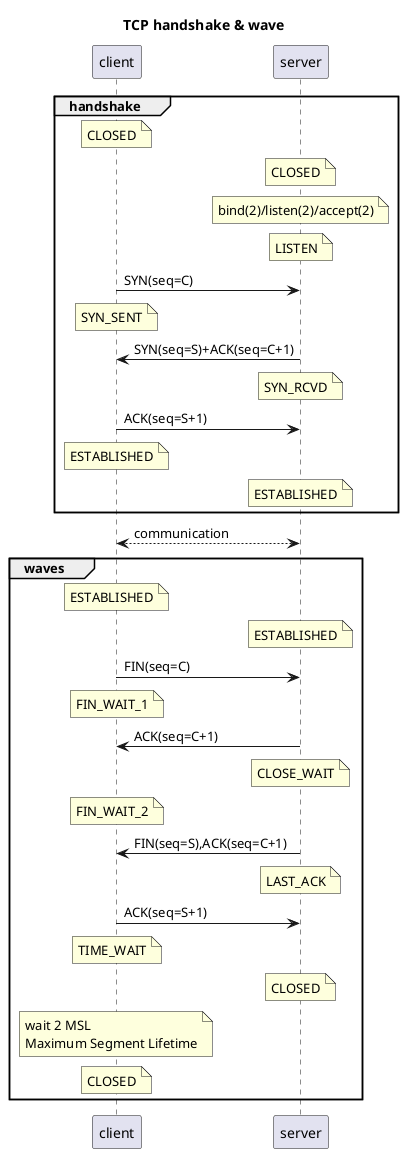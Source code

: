   TCP handshake & wave
^^^^^^^^^^^^^^^^^^^^^^^^^^


                                 TCP handshake & wave

                          ┌──────┐                 ┌──────┐
                          │client│                 │server│
                          └──┬───┘                 └──┬───┘
                             │                        │
                ╔════════════╤════════════════════════╪═════════════════════╗
                ║ HANDSHAKE  │                        │                     ║
                ╟────────╔════════╗                   │                     ║
                ║        ║CLOSED ░║                   │                     ║
                ║        ╚═══╤════╝                   │                     ║
                ║            │                    ╔═══╧════╗                ║
                ║            │                    ║CLOSED ░║                ║
                ║            │                    ╚═══╤════╝                ║
                ║            │          ╔═════════════╧═══════════════╗     ║
                ║            │          ║bind(2)/listen(2)/accept(2) ░║     ║
                ║            │          ╚═════════════╤═══════════════╝     ║
                ║            │                    ╔═══╧════╗                ║
                ║            │                    ║LISTEN ░║                ║
                ║            │                    ╚═══╤════╝                ║
                ║            │       SYN(seq=C)       │                     ║
                ║            │ ───────────────────────>                     ║
                ║            │                        │                     ║
                ║       ╔════╧═════╗                  │                     ║
                ║       ║SYN_SENT ░║                  │                     ║
                ║       ╚════╤═════╝                  │                     ║
                ║            │ SYN(seq=S)+ACK(seq=C+1)│                     ║
                ║            │ <───────────────────────                     ║
                ║            │                        │                     ║
                ║            │                   ╔════╧═════╗               ║
                ║            │                   ║SYN_RCVD ░║               ║
                ║            │                   ╚════╤═════╝               ║
                ║            │      ACK(seq=S+1)      │                     ║
                ║            │ ───────────────────────>                     ║
                ║            │                        │                     ║
                ║      ╔═════╧═══════╗                │                     ║
                ║      ║ESTABLISHED ░║                │                     ║
                ║      ╚═════╤═══════╝                │                     ║
                ║            │                  ╔═════╧═══════╗             ║
                ║            │                  ║ESTABLISHED ░║             ║
                ╚════════════╪══════════════════╚═════════════╝═════════════╝
                             │                        │
                             │      communication     │
                             │ <─ ─ ─ ─ ─ ─ ─ ─ ─ ─ ─ >
                             │                        │
                             │                        │
         ╔════════╤══════════╪════════════════════════╪═════════════╗
         ║ WAVES  │          │                        │             ║
         ╟────────┘    ╔═════╧═══════╗                │             ║
         ║             ║ESTABLISHED ░║                │             ║
         ║             ╚═════╤═══════╝                │             ║
         ║                   │                  ╔═════╧═══════╗     ║
         ║                   │                  ║ESTABLISHED ░║     ║
         ║                   │                  ╚═════╤═══════╝     ║
         ║                   │       FIN(seq=C)       │             ║
         ║                   │ ───────────────────────>             ║
         ║                   │                        │             ║
         ║             ╔═════╧══════╗                 │             ║
         ║             ║FIN_WAIT_1 ░║                 │             ║
         ║             ╚═════╤══════╝                 │             ║
         ║                   │      ACK(seq=C+1)      │             ║
         ║                   │ <───────────────────────             ║
         ║                   │                        │             ║
         ║                   │                  ╔═════╧══════╗      ║
         ║                   │                  ║CLOSE_WAIT ░║      ║
         ║                   │                  ╚═════╤══════╝      ║
         ║             ╔═════╧══════╗                 │             ║
         ║             ║FIN_WAIT_2 ░║                 │             ║
         ║             ╚═════╤══════╝                 │             ║
         ║                   │ FIN(seq=S),ACK(seq=C+1)│             ║
         ║                   │ <───────────────────────             ║
         ║                   │                        │             ║
         ║                   │                   ╔════╧═════╗       ║
         ║                   │                   ║LAST_ACK ░║       ║
         ║                   │                   ╚════╤═════╝       ║
         ║                   │      ACK(seq=S+1)      │             ║
         ║                   │ ───────────────────────>             ║
         ║                   │                        │             ║
         ║              ╔════╧══════╗                 │             ║
         ║              ║TIME_WAIT ░║                 │             ║
         ║              ╚════╤══════╝                 │             ║
         ║                   │                    ╔═══╧════╗        ║
         ║                   │                    ║CLOSED ░║        ║
         ║                   │                    ╚═══╤════╝        ║
         ║      ╔════════════╧═════════════╗          │             ║
         ║      ║wait 2 MSL               ░║          │             ║
         ║      ║Maximum Segment Lifetime  ║          │             ║
         ║      ╚════════════╤═════════════╝          │             ║
         ║               ╔═══╧════╗                   │             ║
         ║               ║CLOSED ░║                   │             ║
         ╚═══════════════╚════════╝═══════════════════╪═════════════╝
                          ┌──┴───┐                 ┌──┴───┐
                          │client│                 │server│
                          └──────┘                 └──────┘

@startuml

title TCP handshake & wave

participant client
participant server

group handshake
    note over client: CLOSED
    note over server: CLOSED
    note over server: bind(2)/listen(2)/accept(2)
    note over server: LISTEN

    client -> server: SYN(seq=C)
    note over client: SYN_SENT

    server -> client: SYN(seq=S)+ACK(seq=C+1)
    note over server: SYN_RCVD

    client -> server: ACK(seq=S+1)
    note over client: ESTABLISHED
    note over server: ESTABLISHED
end

client <--> server: communication

group waves
    note over client: ESTABLISHED
    note over server: ESTABLISHED

    client -> server: FIN(seq=C)
    note over client: FIN_WAIT_1

    server -> client: ACK(seq=C+1)
    note over server: CLOSE_WAIT
    note over client: FIN_WAIT_2

    server -> client: FIN(seq=S),ACK(seq=C+1)
    note over server: LAST_ACK

    client -> server: ACK(seq=S+1)
    note over client: TIME_WAIT
    note over server: CLOSED
    note over client: wait 2 MSL\nMaximum Segment Lifetime

    note over client: CLOSED
end

@enduml
